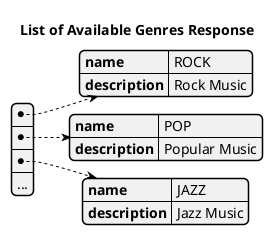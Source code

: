 @startjson
title List of Available Genres Response
[
  {
    "name": "ROCK",
    "description": "Rock Music"
  },
  {
    "name": "POP",
    "description": "Popular Music"
  },
  {
    "name": "JAZZ",
    "description": "Jazz Music"
  },
  "..."
]
@endjson
